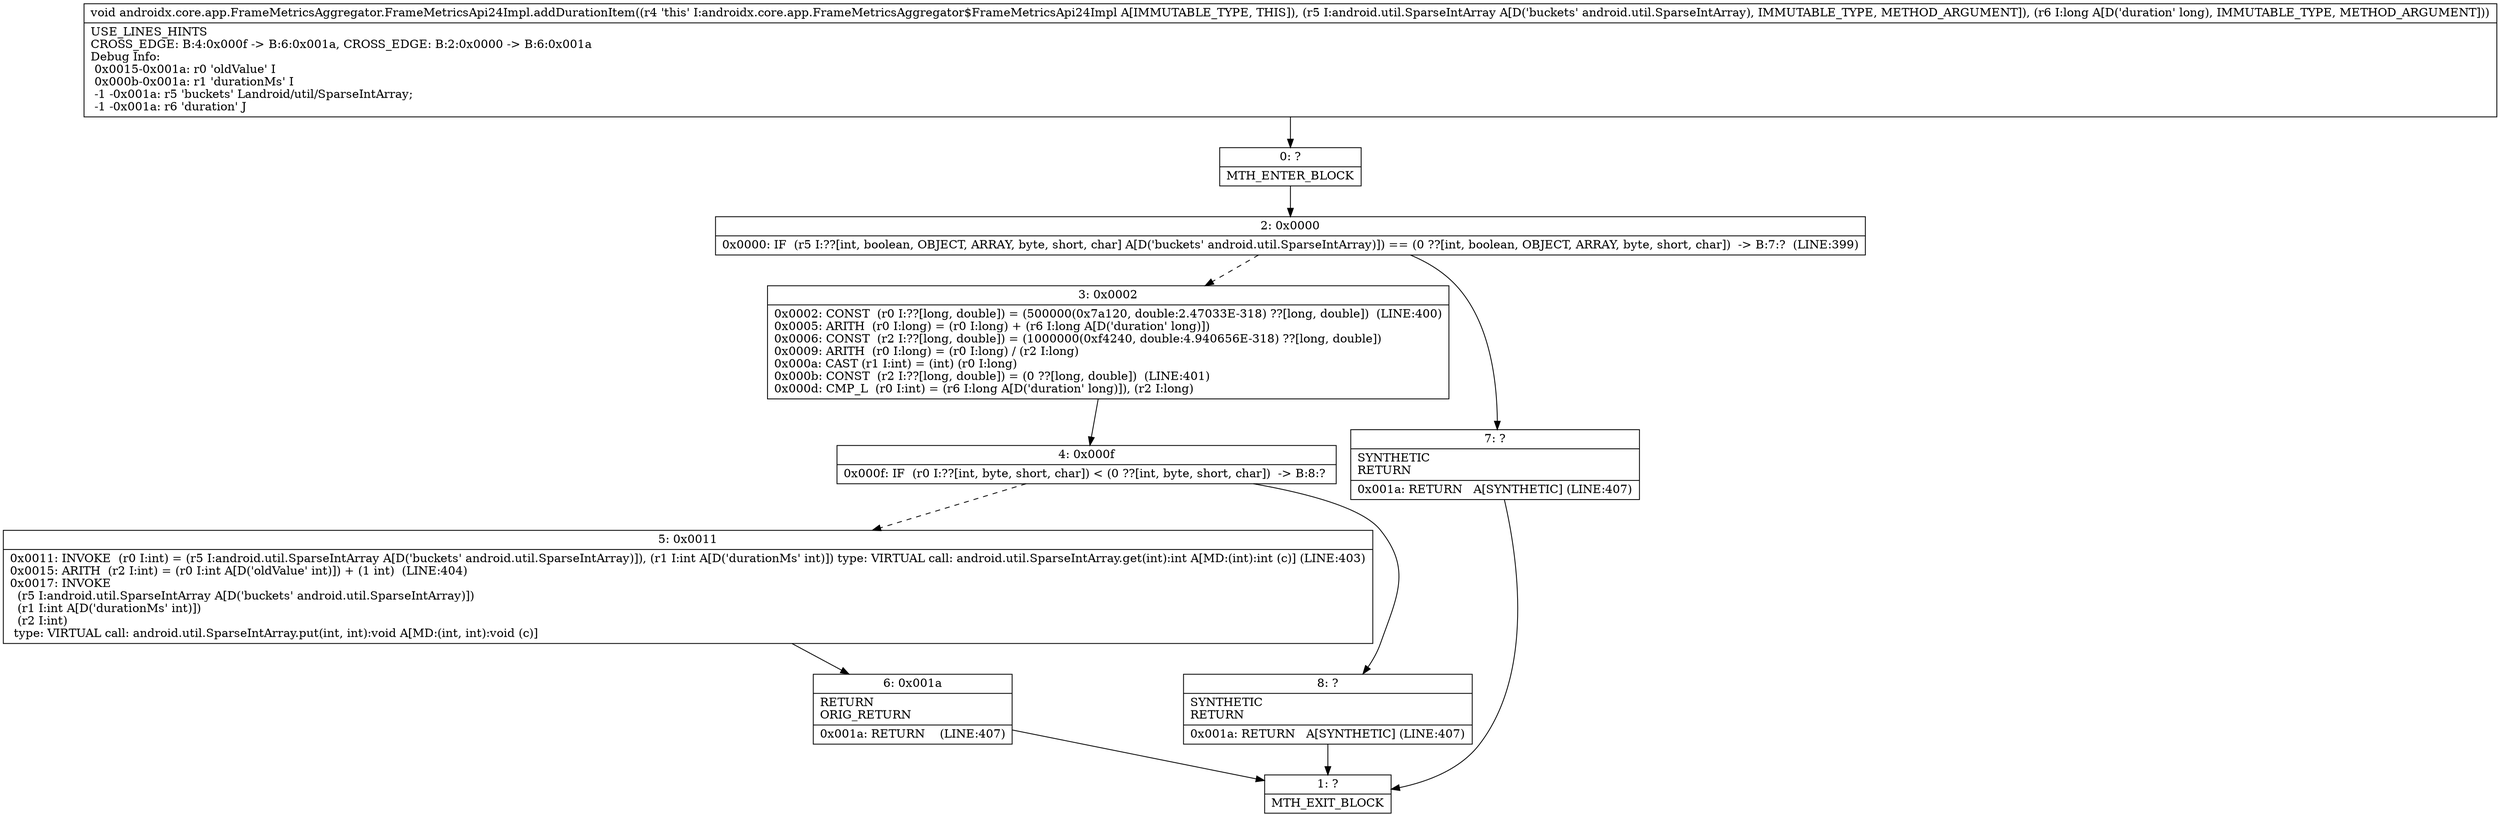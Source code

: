 digraph "CFG forandroidx.core.app.FrameMetricsAggregator.FrameMetricsApi24Impl.addDurationItem(Landroid\/util\/SparseIntArray;J)V" {
Node_0 [shape=record,label="{0\:\ ?|MTH_ENTER_BLOCK\l}"];
Node_2 [shape=record,label="{2\:\ 0x0000|0x0000: IF  (r5 I:??[int, boolean, OBJECT, ARRAY, byte, short, char] A[D('buckets' android.util.SparseIntArray)]) == (0 ??[int, boolean, OBJECT, ARRAY, byte, short, char])  \-\> B:7:?  (LINE:399)\l}"];
Node_3 [shape=record,label="{3\:\ 0x0002|0x0002: CONST  (r0 I:??[long, double]) = (500000(0x7a120, double:2.47033E\-318) ??[long, double])  (LINE:400)\l0x0005: ARITH  (r0 I:long) = (r0 I:long) + (r6 I:long A[D('duration' long)]) \l0x0006: CONST  (r2 I:??[long, double]) = (1000000(0xf4240, double:4.940656E\-318) ??[long, double]) \l0x0009: ARITH  (r0 I:long) = (r0 I:long) \/ (r2 I:long) \l0x000a: CAST (r1 I:int) = (int) (r0 I:long) \l0x000b: CONST  (r2 I:??[long, double]) = (0 ??[long, double])  (LINE:401)\l0x000d: CMP_L  (r0 I:int) = (r6 I:long A[D('duration' long)]), (r2 I:long) \l}"];
Node_4 [shape=record,label="{4\:\ 0x000f|0x000f: IF  (r0 I:??[int, byte, short, char]) \< (0 ??[int, byte, short, char])  \-\> B:8:? \l}"];
Node_5 [shape=record,label="{5\:\ 0x0011|0x0011: INVOKE  (r0 I:int) = (r5 I:android.util.SparseIntArray A[D('buckets' android.util.SparseIntArray)]), (r1 I:int A[D('durationMs' int)]) type: VIRTUAL call: android.util.SparseIntArray.get(int):int A[MD:(int):int (c)] (LINE:403)\l0x0015: ARITH  (r2 I:int) = (r0 I:int A[D('oldValue' int)]) + (1 int)  (LINE:404)\l0x0017: INVOKE  \l  (r5 I:android.util.SparseIntArray A[D('buckets' android.util.SparseIntArray)])\l  (r1 I:int A[D('durationMs' int)])\l  (r2 I:int)\l type: VIRTUAL call: android.util.SparseIntArray.put(int, int):void A[MD:(int, int):void (c)]\l}"];
Node_6 [shape=record,label="{6\:\ 0x001a|RETURN\lORIG_RETURN\l|0x001a: RETURN    (LINE:407)\l}"];
Node_1 [shape=record,label="{1\:\ ?|MTH_EXIT_BLOCK\l}"];
Node_8 [shape=record,label="{8\:\ ?|SYNTHETIC\lRETURN\l|0x001a: RETURN   A[SYNTHETIC] (LINE:407)\l}"];
Node_7 [shape=record,label="{7\:\ ?|SYNTHETIC\lRETURN\l|0x001a: RETURN   A[SYNTHETIC] (LINE:407)\l}"];
MethodNode[shape=record,label="{void androidx.core.app.FrameMetricsAggregator.FrameMetricsApi24Impl.addDurationItem((r4 'this' I:androidx.core.app.FrameMetricsAggregator$FrameMetricsApi24Impl A[IMMUTABLE_TYPE, THIS]), (r5 I:android.util.SparseIntArray A[D('buckets' android.util.SparseIntArray), IMMUTABLE_TYPE, METHOD_ARGUMENT]), (r6 I:long A[D('duration' long), IMMUTABLE_TYPE, METHOD_ARGUMENT]))  | USE_LINES_HINTS\lCROSS_EDGE: B:4:0x000f \-\> B:6:0x001a, CROSS_EDGE: B:2:0x0000 \-\> B:6:0x001a\lDebug Info:\l  0x0015\-0x001a: r0 'oldValue' I\l  0x000b\-0x001a: r1 'durationMs' I\l  \-1 \-0x001a: r5 'buckets' Landroid\/util\/SparseIntArray;\l  \-1 \-0x001a: r6 'duration' J\l}"];
MethodNode -> Node_0;Node_0 -> Node_2;
Node_2 -> Node_3[style=dashed];
Node_2 -> Node_7;
Node_3 -> Node_4;
Node_4 -> Node_5[style=dashed];
Node_4 -> Node_8;
Node_5 -> Node_6;
Node_6 -> Node_1;
Node_8 -> Node_1;
Node_7 -> Node_1;
}

